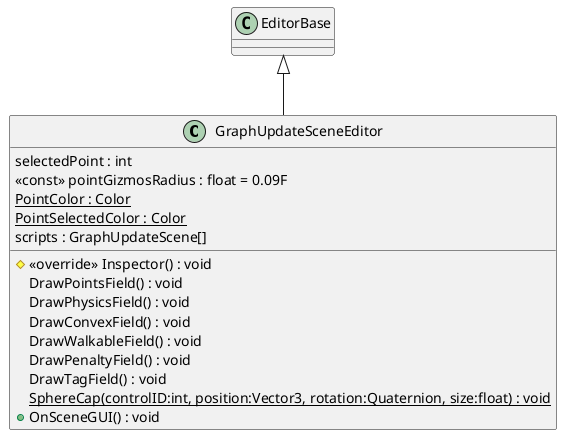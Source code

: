 @startuml
class GraphUpdateSceneEditor {
    selectedPoint : int
    <<const>> pointGizmosRadius : float = 0.09F
    {static} PointColor : Color
    {static} PointSelectedColor : Color
    scripts : GraphUpdateScene[]
    # <<override>> Inspector() : void
    DrawPointsField() : void
    DrawPhysicsField() : void
    DrawConvexField() : void
    DrawWalkableField() : void
    DrawPenaltyField() : void
    DrawTagField() : void
    {static} SphereCap(controlID:int, position:Vector3, rotation:Quaternion, size:float) : void
    + OnSceneGUI() : void
}
EditorBase <|-- GraphUpdateSceneEditor
@enduml
